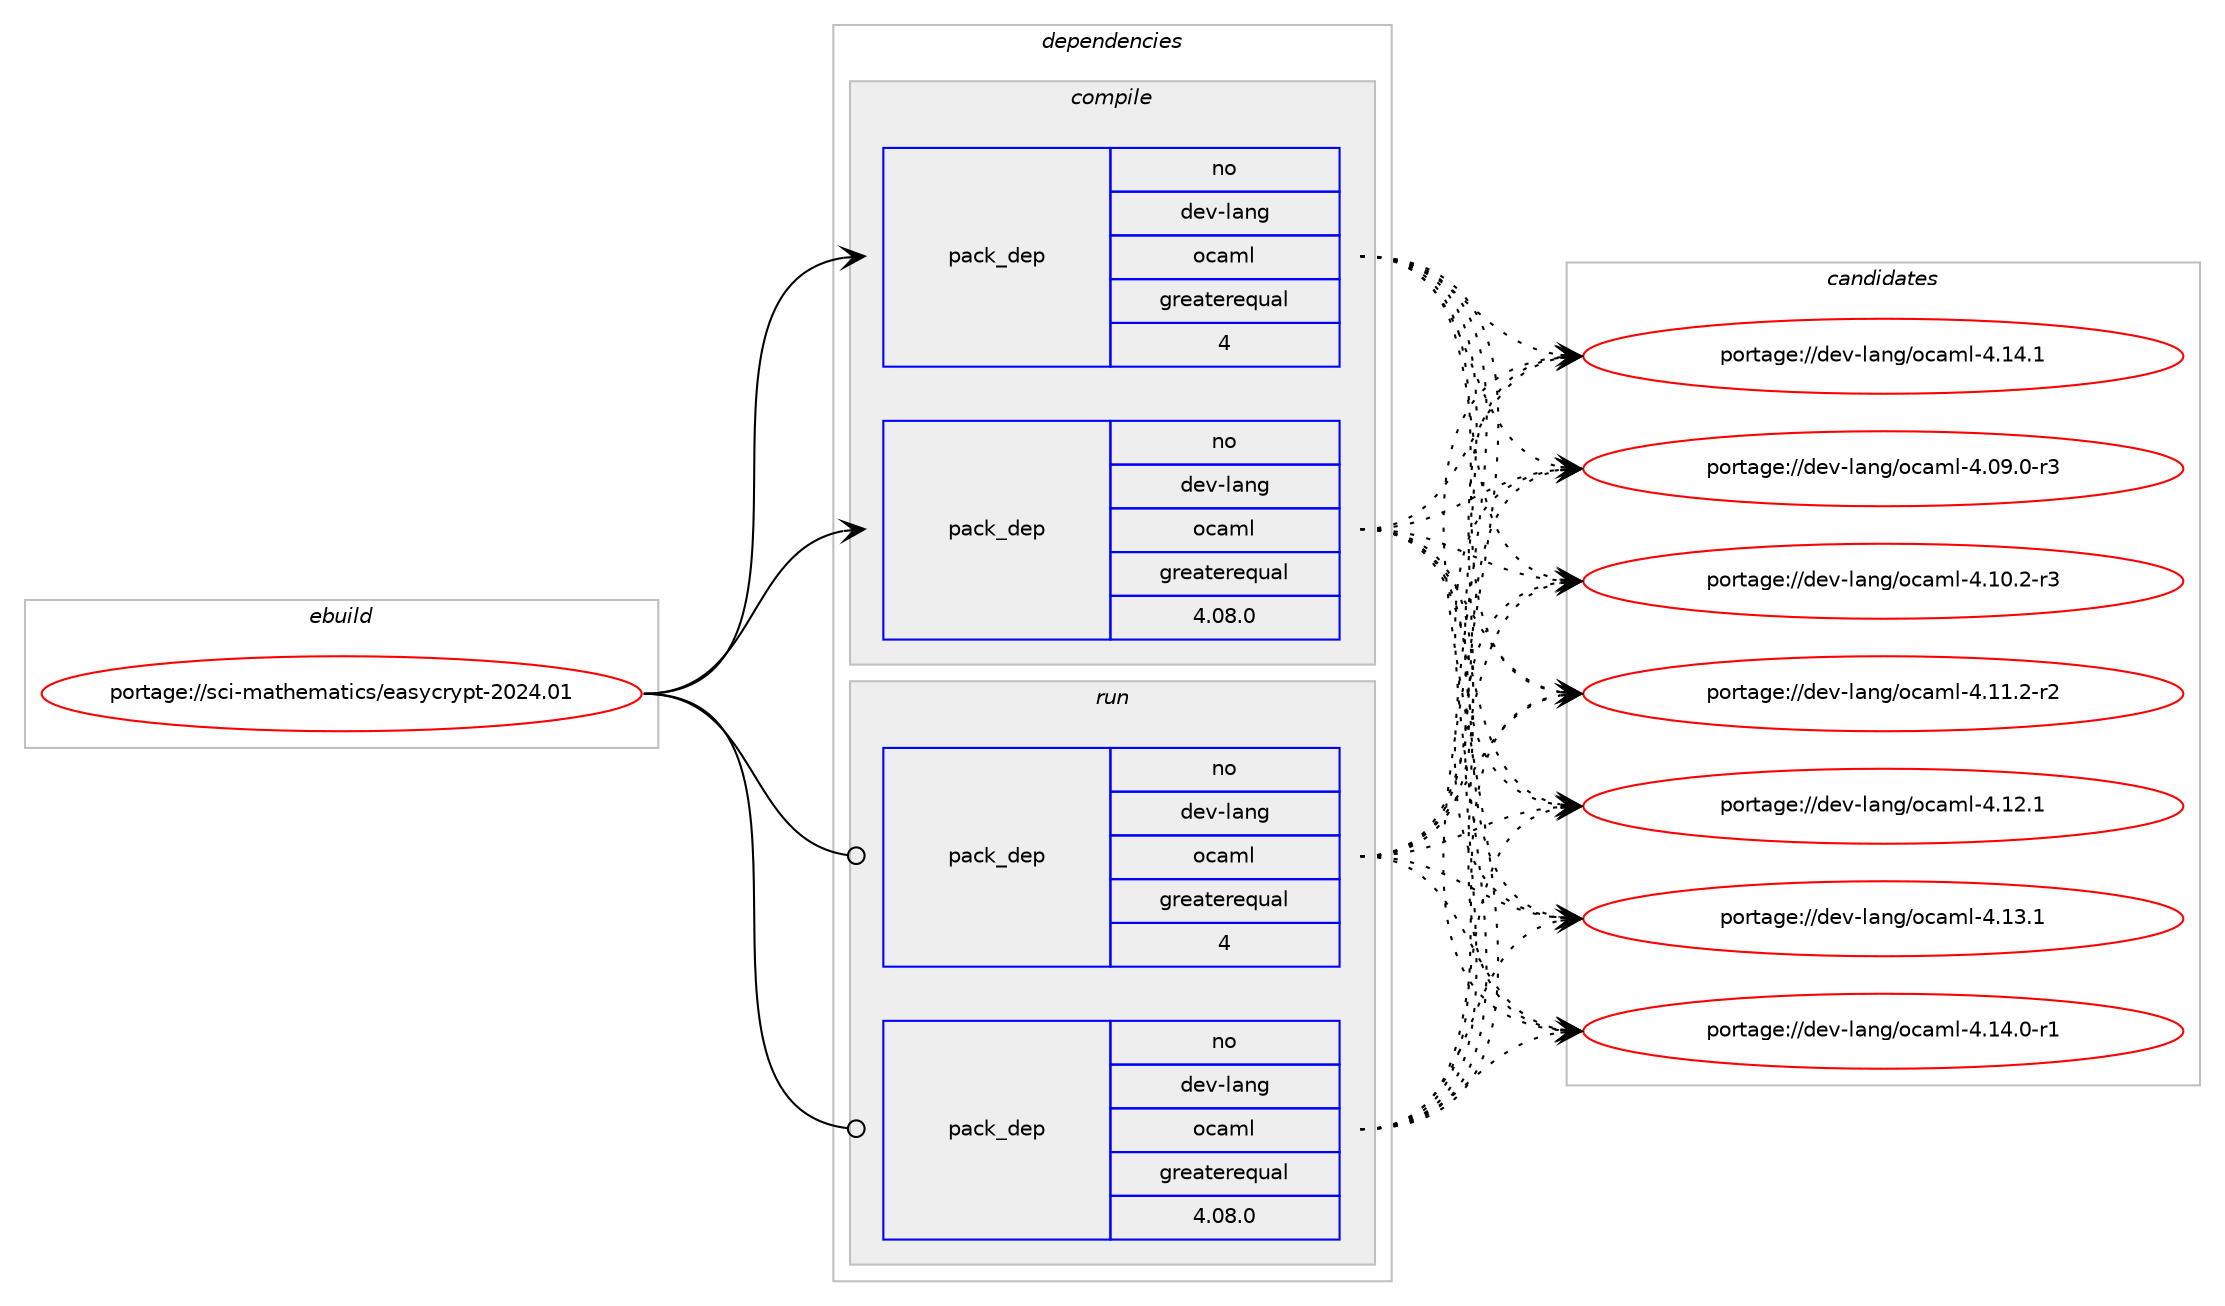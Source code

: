 digraph prolog {

# *************
# Graph options
# *************

newrank=true;
concentrate=true;
compound=true;
graph [rankdir=LR,fontname=Helvetica,fontsize=10,ranksep=1.5];#, ranksep=2.5, nodesep=0.2];
edge  [arrowhead=vee];
node  [fontname=Helvetica,fontsize=10];

# **********
# The ebuild
# **********

subgraph cluster_leftcol {
color=gray;
rank=same;
label=<<i>ebuild</i>>;
id [label="portage://sci-mathematics/easycrypt-2024.01", color=red, width=4, href="../sci-mathematics/easycrypt-2024.01.svg"];
}

# ****************
# The dependencies
# ****************

subgraph cluster_midcol {
color=gray;
label=<<i>dependencies</i>>;
subgraph cluster_compile {
fillcolor="#eeeeee";
style=filled;
label=<<i>compile</i>>;
subgraph pack4504 {
dependency14580 [label=<<TABLE BORDER="0" CELLBORDER="1" CELLSPACING="0" CELLPADDING="4" WIDTH="220"><TR><TD ROWSPAN="6" CELLPADDING="30">pack_dep</TD></TR><TR><TD WIDTH="110">no</TD></TR><TR><TD>dev-lang</TD></TR><TR><TD>ocaml</TD></TR><TR><TD>greaterequal</TD></TR><TR><TD>4</TD></TR></TABLE>>, shape=none, color=blue];
}
id:e -> dependency14580:w [weight=20,style="solid",arrowhead="vee"];
subgraph pack4505 {
dependency14581 [label=<<TABLE BORDER="0" CELLBORDER="1" CELLSPACING="0" CELLPADDING="4" WIDTH="220"><TR><TD ROWSPAN="6" CELLPADDING="30">pack_dep</TD></TR><TR><TD WIDTH="110">no</TD></TR><TR><TD>dev-lang</TD></TR><TR><TD>ocaml</TD></TR><TR><TD>greaterequal</TD></TR><TR><TD>4.08.0</TD></TR></TABLE>>, shape=none, color=blue];
}
id:e -> dependency14581:w [weight=20,style="solid",arrowhead="vee"];
# *** BEGIN UNKNOWN DEPENDENCY TYPE (TODO) ***
# id -> package_dependency(portage://sci-mathematics/easycrypt-2024.01,install,no,dev-ml,batteries,none,[,,],any_same_slot,[])
# *** END UNKNOWN DEPENDENCY TYPE (TODO) ***

# *** BEGIN UNKNOWN DEPENDENCY TYPE (TODO) ***
# id -> package_dependency(portage://sci-mathematics/easycrypt-2024.01,install,no,dev-ml,camlp-streams,none,[,,],any_same_slot,[])
# *** END UNKNOWN DEPENDENCY TYPE (TODO) ***

# *** BEGIN UNKNOWN DEPENDENCY TYPE (TODO) ***
# id -> package_dependency(portage://sci-mathematics/easycrypt-2024.01,install,no,dev-ml,camlzip,none,[,,],any_same_slot,[])
# *** END UNKNOWN DEPENDENCY TYPE (TODO) ***

# *** BEGIN UNKNOWN DEPENDENCY TYPE (TODO) ***
# id -> package_dependency(portage://sci-mathematics/easycrypt-2024.01,install,no,dev-ml,dune,none,[,,],any_same_slot,[])
# *** END UNKNOWN DEPENDENCY TYPE (TODO) ***

# *** BEGIN UNKNOWN DEPENDENCY TYPE (TODO) ***
# id -> package_dependency(portage://sci-mathematics/easycrypt-2024.01,install,no,dev-ml,dune-build-info,none,[,,],any_same_slot,[])
# *** END UNKNOWN DEPENDENCY TYPE (TODO) ***

# *** BEGIN UNKNOWN DEPENDENCY TYPE (TODO) ***
# id -> package_dependency(portage://sci-mathematics/easycrypt-2024.01,install,no,dev-ml,dune-site,none,[,,],any_same_slot,[])
# *** END UNKNOWN DEPENDENCY TYPE (TODO) ***

# *** BEGIN UNKNOWN DEPENDENCY TYPE (TODO) ***
# id -> package_dependency(portage://sci-mathematics/easycrypt-2024.01,install,no,dev-ml,ocaml-inifiles,none,[,,],any_same_slot,[])
# *** END UNKNOWN DEPENDENCY TYPE (TODO) ***

# *** BEGIN UNKNOWN DEPENDENCY TYPE (TODO) ***
# id -> package_dependency(portage://sci-mathematics/easycrypt-2024.01,install,no,dev-ml,pcre-ocaml,none,[,,],any_same_slot,[])
# *** END UNKNOWN DEPENDENCY TYPE (TODO) ***

# *** BEGIN UNKNOWN DEPENDENCY TYPE (TODO) ***
# id -> package_dependency(portage://sci-mathematics/easycrypt-2024.01,install,no,dev-ml,yojson,none,[,,],any_same_slot,[])
# *** END UNKNOWN DEPENDENCY TYPE (TODO) ***

# *** BEGIN UNKNOWN DEPENDENCY TYPE (TODO) ***
# id -> package_dependency(portage://sci-mathematics/easycrypt-2024.01,install,no,dev-ml,zarith,none,[,,],any_same_slot,[])
# *** END UNKNOWN DEPENDENCY TYPE (TODO) ***

# *** BEGIN UNKNOWN DEPENDENCY TYPE (TODO) ***
# id -> package_dependency(portage://sci-mathematics/easycrypt-2024.01,install,no,sci-mathematics,why3,none,[,,],any_same_slot,[])
# *** END UNKNOWN DEPENDENCY TYPE (TODO) ***

}
subgraph cluster_compileandrun {
fillcolor="#eeeeee";
style=filled;
label=<<i>compile and run</i>>;
}
subgraph cluster_run {
fillcolor="#eeeeee";
style=filled;
label=<<i>run</i>>;
subgraph pack4506 {
dependency14582 [label=<<TABLE BORDER="0" CELLBORDER="1" CELLSPACING="0" CELLPADDING="4" WIDTH="220"><TR><TD ROWSPAN="6" CELLPADDING="30">pack_dep</TD></TR><TR><TD WIDTH="110">no</TD></TR><TR><TD>dev-lang</TD></TR><TR><TD>ocaml</TD></TR><TR><TD>greaterequal</TD></TR><TR><TD>4</TD></TR></TABLE>>, shape=none, color=blue];
}
id:e -> dependency14582:w [weight=20,style="solid",arrowhead="odot"];
subgraph pack4507 {
dependency14583 [label=<<TABLE BORDER="0" CELLBORDER="1" CELLSPACING="0" CELLPADDING="4" WIDTH="220"><TR><TD ROWSPAN="6" CELLPADDING="30">pack_dep</TD></TR><TR><TD WIDTH="110">no</TD></TR><TR><TD>dev-lang</TD></TR><TR><TD>ocaml</TD></TR><TR><TD>greaterequal</TD></TR><TR><TD>4.08.0</TD></TR></TABLE>>, shape=none, color=blue];
}
id:e -> dependency14583:w [weight=20,style="solid",arrowhead="odot"];
# *** BEGIN UNKNOWN DEPENDENCY TYPE (TODO) ***
# id -> package_dependency(portage://sci-mathematics/easycrypt-2024.01,run,no,dev-ml,batteries,none,[,,],any_same_slot,[])
# *** END UNKNOWN DEPENDENCY TYPE (TODO) ***

# *** BEGIN UNKNOWN DEPENDENCY TYPE (TODO) ***
# id -> package_dependency(portage://sci-mathematics/easycrypt-2024.01,run,no,dev-ml,camlp-streams,none,[,,],any_same_slot,[])
# *** END UNKNOWN DEPENDENCY TYPE (TODO) ***

# *** BEGIN UNKNOWN DEPENDENCY TYPE (TODO) ***
# id -> package_dependency(portage://sci-mathematics/easycrypt-2024.01,run,no,dev-ml,camlzip,none,[,,],any_same_slot,[])
# *** END UNKNOWN DEPENDENCY TYPE (TODO) ***

# *** BEGIN UNKNOWN DEPENDENCY TYPE (TODO) ***
# id -> package_dependency(portage://sci-mathematics/easycrypt-2024.01,run,no,dev-ml,dune,none,[,,],any_same_slot,[])
# *** END UNKNOWN DEPENDENCY TYPE (TODO) ***

# *** BEGIN UNKNOWN DEPENDENCY TYPE (TODO) ***
# id -> package_dependency(portage://sci-mathematics/easycrypt-2024.01,run,no,dev-ml,dune-build-info,none,[,,],any_same_slot,[])
# *** END UNKNOWN DEPENDENCY TYPE (TODO) ***

# *** BEGIN UNKNOWN DEPENDENCY TYPE (TODO) ***
# id -> package_dependency(portage://sci-mathematics/easycrypt-2024.01,run,no,dev-ml,dune-site,none,[,,],any_same_slot,[])
# *** END UNKNOWN DEPENDENCY TYPE (TODO) ***

# *** BEGIN UNKNOWN DEPENDENCY TYPE (TODO) ***
# id -> package_dependency(portage://sci-mathematics/easycrypt-2024.01,run,no,dev-ml,ocaml-inifiles,none,[,,],any_same_slot,[])
# *** END UNKNOWN DEPENDENCY TYPE (TODO) ***

# *** BEGIN UNKNOWN DEPENDENCY TYPE (TODO) ***
# id -> package_dependency(portage://sci-mathematics/easycrypt-2024.01,run,no,dev-ml,pcre-ocaml,none,[,,],any_same_slot,[])
# *** END UNKNOWN DEPENDENCY TYPE (TODO) ***

# *** BEGIN UNKNOWN DEPENDENCY TYPE (TODO) ***
# id -> package_dependency(portage://sci-mathematics/easycrypt-2024.01,run,no,dev-ml,yojson,none,[,,],any_same_slot,[])
# *** END UNKNOWN DEPENDENCY TYPE (TODO) ***

# *** BEGIN UNKNOWN DEPENDENCY TYPE (TODO) ***
# id -> package_dependency(portage://sci-mathematics/easycrypt-2024.01,run,no,dev-ml,zarith,none,[,,],any_same_slot,[])
# *** END UNKNOWN DEPENDENCY TYPE (TODO) ***

# *** BEGIN UNKNOWN DEPENDENCY TYPE (TODO) ***
# id -> package_dependency(portage://sci-mathematics/easycrypt-2024.01,run,no,sci-mathematics,why3,none,[,,],any_same_slot,[])
# *** END UNKNOWN DEPENDENCY TYPE (TODO) ***

}
}

# **************
# The candidates
# **************

subgraph cluster_choices {
rank=same;
color=gray;
label=<<i>candidates</i>>;

subgraph choice4504 {
color=black;
nodesep=1;
choice1001011184510897110103471119997109108455246485746484511451 [label="portage://dev-lang/ocaml-4.09.0-r3", color=red, width=4,href="../dev-lang/ocaml-4.09.0-r3.svg"];
choice1001011184510897110103471119997109108455246494846504511451 [label="portage://dev-lang/ocaml-4.10.2-r3", color=red, width=4,href="../dev-lang/ocaml-4.10.2-r3.svg"];
choice1001011184510897110103471119997109108455246494946504511450 [label="portage://dev-lang/ocaml-4.11.2-r2", color=red, width=4,href="../dev-lang/ocaml-4.11.2-r2.svg"];
choice100101118451089711010347111999710910845524649504649 [label="portage://dev-lang/ocaml-4.12.1", color=red, width=4,href="../dev-lang/ocaml-4.12.1.svg"];
choice100101118451089711010347111999710910845524649514649 [label="portage://dev-lang/ocaml-4.13.1", color=red, width=4,href="../dev-lang/ocaml-4.13.1.svg"];
choice1001011184510897110103471119997109108455246495246484511449 [label="portage://dev-lang/ocaml-4.14.0-r1", color=red, width=4,href="../dev-lang/ocaml-4.14.0-r1.svg"];
choice100101118451089711010347111999710910845524649524649 [label="portage://dev-lang/ocaml-4.14.1", color=red, width=4,href="../dev-lang/ocaml-4.14.1.svg"];
dependency14580:e -> choice1001011184510897110103471119997109108455246485746484511451:w [style=dotted,weight="100"];
dependency14580:e -> choice1001011184510897110103471119997109108455246494846504511451:w [style=dotted,weight="100"];
dependency14580:e -> choice1001011184510897110103471119997109108455246494946504511450:w [style=dotted,weight="100"];
dependency14580:e -> choice100101118451089711010347111999710910845524649504649:w [style=dotted,weight="100"];
dependency14580:e -> choice100101118451089711010347111999710910845524649514649:w [style=dotted,weight="100"];
dependency14580:e -> choice1001011184510897110103471119997109108455246495246484511449:w [style=dotted,weight="100"];
dependency14580:e -> choice100101118451089711010347111999710910845524649524649:w [style=dotted,weight="100"];
}
subgraph choice4505 {
color=black;
nodesep=1;
choice1001011184510897110103471119997109108455246485746484511451 [label="portage://dev-lang/ocaml-4.09.0-r3", color=red, width=4,href="../dev-lang/ocaml-4.09.0-r3.svg"];
choice1001011184510897110103471119997109108455246494846504511451 [label="portage://dev-lang/ocaml-4.10.2-r3", color=red, width=4,href="../dev-lang/ocaml-4.10.2-r3.svg"];
choice1001011184510897110103471119997109108455246494946504511450 [label="portage://dev-lang/ocaml-4.11.2-r2", color=red, width=4,href="../dev-lang/ocaml-4.11.2-r2.svg"];
choice100101118451089711010347111999710910845524649504649 [label="portage://dev-lang/ocaml-4.12.1", color=red, width=4,href="../dev-lang/ocaml-4.12.1.svg"];
choice100101118451089711010347111999710910845524649514649 [label="portage://dev-lang/ocaml-4.13.1", color=red, width=4,href="../dev-lang/ocaml-4.13.1.svg"];
choice1001011184510897110103471119997109108455246495246484511449 [label="portage://dev-lang/ocaml-4.14.0-r1", color=red, width=4,href="../dev-lang/ocaml-4.14.0-r1.svg"];
choice100101118451089711010347111999710910845524649524649 [label="portage://dev-lang/ocaml-4.14.1", color=red, width=4,href="../dev-lang/ocaml-4.14.1.svg"];
dependency14581:e -> choice1001011184510897110103471119997109108455246485746484511451:w [style=dotted,weight="100"];
dependency14581:e -> choice1001011184510897110103471119997109108455246494846504511451:w [style=dotted,weight="100"];
dependency14581:e -> choice1001011184510897110103471119997109108455246494946504511450:w [style=dotted,weight="100"];
dependency14581:e -> choice100101118451089711010347111999710910845524649504649:w [style=dotted,weight="100"];
dependency14581:e -> choice100101118451089711010347111999710910845524649514649:w [style=dotted,weight="100"];
dependency14581:e -> choice1001011184510897110103471119997109108455246495246484511449:w [style=dotted,weight="100"];
dependency14581:e -> choice100101118451089711010347111999710910845524649524649:w [style=dotted,weight="100"];
}
subgraph choice4506 {
color=black;
nodesep=1;
choice1001011184510897110103471119997109108455246485746484511451 [label="portage://dev-lang/ocaml-4.09.0-r3", color=red, width=4,href="../dev-lang/ocaml-4.09.0-r3.svg"];
choice1001011184510897110103471119997109108455246494846504511451 [label="portage://dev-lang/ocaml-4.10.2-r3", color=red, width=4,href="../dev-lang/ocaml-4.10.2-r3.svg"];
choice1001011184510897110103471119997109108455246494946504511450 [label="portage://dev-lang/ocaml-4.11.2-r2", color=red, width=4,href="../dev-lang/ocaml-4.11.2-r2.svg"];
choice100101118451089711010347111999710910845524649504649 [label="portage://dev-lang/ocaml-4.12.1", color=red, width=4,href="../dev-lang/ocaml-4.12.1.svg"];
choice100101118451089711010347111999710910845524649514649 [label="portage://dev-lang/ocaml-4.13.1", color=red, width=4,href="../dev-lang/ocaml-4.13.1.svg"];
choice1001011184510897110103471119997109108455246495246484511449 [label="portage://dev-lang/ocaml-4.14.0-r1", color=red, width=4,href="../dev-lang/ocaml-4.14.0-r1.svg"];
choice100101118451089711010347111999710910845524649524649 [label="portage://dev-lang/ocaml-4.14.1", color=red, width=4,href="../dev-lang/ocaml-4.14.1.svg"];
dependency14582:e -> choice1001011184510897110103471119997109108455246485746484511451:w [style=dotted,weight="100"];
dependency14582:e -> choice1001011184510897110103471119997109108455246494846504511451:w [style=dotted,weight="100"];
dependency14582:e -> choice1001011184510897110103471119997109108455246494946504511450:w [style=dotted,weight="100"];
dependency14582:e -> choice100101118451089711010347111999710910845524649504649:w [style=dotted,weight="100"];
dependency14582:e -> choice100101118451089711010347111999710910845524649514649:w [style=dotted,weight="100"];
dependency14582:e -> choice1001011184510897110103471119997109108455246495246484511449:w [style=dotted,weight="100"];
dependency14582:e -> choice100101118451089711010347111999710910845524649524649:w [style=dotted,weight="100"];
}
subgraph choice4507 {
color=black;
nodesep=1;
choice1001011184510897110103471119997109108455246485746484511451 [label="portage://dev-lang/ocaml-4.09.0-r3", color=red, width=4,href="../dev-lang/ocaml-4.09.0-r3.svg"];
choice1001011184510897110103471119997109108455246494846504511451 [label="portage://dev-lang/ocaml-4.10.2-r3", color=red, width=4,href="../dev-lang/ocaml-4.10.2-r3.svg"];
choice1001011184510897110103471119997109108455246494946504511450 [label="portage://dev-lang/ocaml-4.11.2-r2", color=red, width=4,href="../dev-lang/ocaml-4.11.2-r2.svg"];
choice100101118451089711010347111999710910845524649504649 [label="portage://dev-lang/ocaml-4.12.1", color=red, width=4,href="../dev-lang/ocaml-4.12.1.svg"];
choice100101118451089711010347111999710910845524649514649 [label="portage://dev-lang/ocaml-4.13.1", color=red, width=4,href="../dev-lang/ocaml-4.13.1.svg"];
choice1001011184510897110103471119997109108455246495246484511449 [label="portage://dev-lang/ocaml-4.14.0-r1", color=red, width=4,href="../dev-lang/ocaml-4.14.0-r1.svg"];
choice100101118451089711010347111999710910845524649524649 [label="portage://dev-lang/ocaml-4.14.1", color=red, width=4,href="../dev-lang/ocaml-4.14.1.svg"];
dependency14583:e -> choice1001011184510897110103471119997109108455246485746484511451:w [style=dotted,weight="100"];
dependency14583:e -> choice1001011184510897110103471119997109108455246494846504511451:w [style=dotted,weight="100"];
dependency14583:e -> choice1001011184510897110103471119997109108455246494946504511450:w [style=dotted,weight="100"];
dependency14583:e -> choice100101118451089711010347111999710910845524649504649:w [style=dotted,weight="100"];
dependency14583:e -> choice100101118451089711010347111999710910845524649514649:w [style=dotted,weight="100"];
dependency14583:e -> choice1001011184510897110103471119997109108455246495246484511449:w [style=dotted,weight="100"];
dependency14583:e -> choice100101118451089711010347111999710910845524649524649:w [style=dotted,weight="100"];
}
}

}
